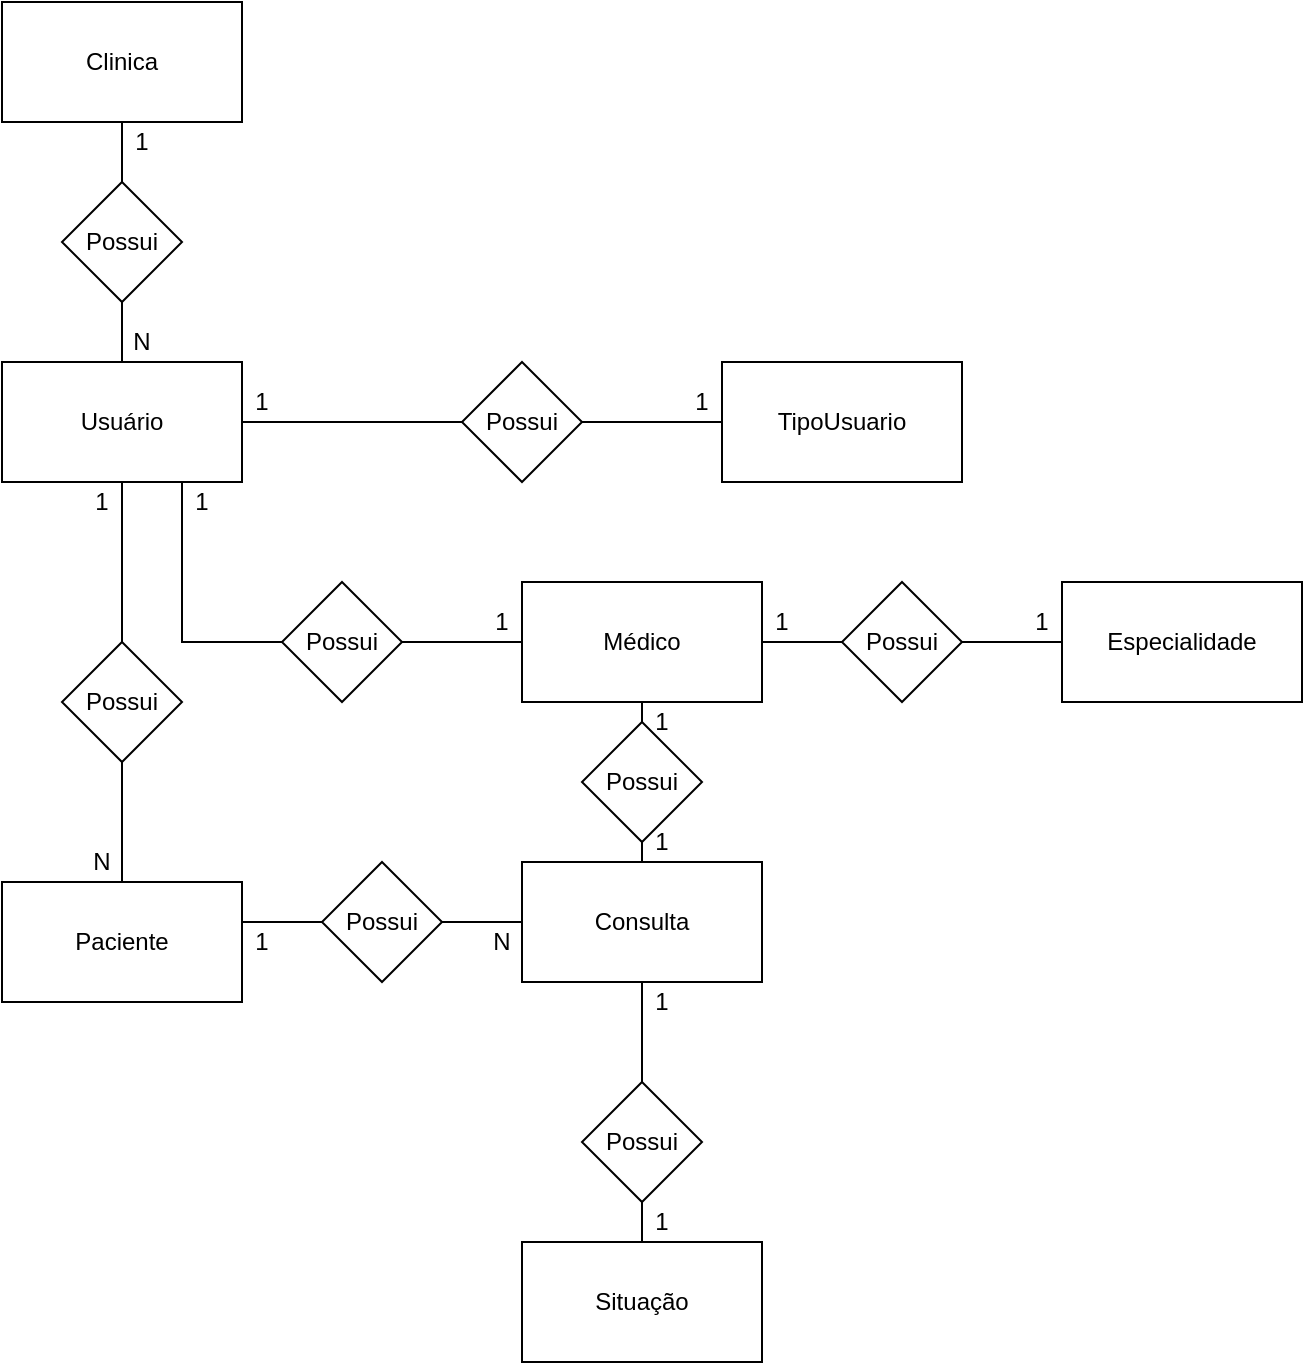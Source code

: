 <mxfile version="12.6.7" type="device"><diagram id="C5RBs43oDa-KdzZeNtuy" name="Page-1"><mxGraphModel dx="1483" dy="829" grid="1" gridSize="10" guides="1" tooltips="1" connect="1" arrows="1" fold="1" page="1" pageScale="1" pageWidth="827" pageHeight="1169" math="0" shadow="0"><root><mxCell id="WIyWlLk6GJQsqaUBKTNV-0"/><mxCell id="WIyWlLk6GJQsqaUBKTNV-1" parent="WIyWlLk6GJQsqaUBKTNV-0"/><mxCell id="hRZzgOvfyBpMR2vGVIrn-12" value="Especialidade" style="rounded=0;whiteSpace=wrap;html=1;" parent="WIyWlLk6GJQsqaUBKTNV-1" vertex="1"><mxGeometry x="640" y="360" width="120" height="60" as="geometry"/></mxCell><mxCell id="hRZzgOvfyBpMR2vGVIrn-44" style="edgeStyle=orthogonalEdgeStyle;rounded=0;orthogonalLoop=1;jettySize=auto;html=1;entryX=0.5;entryY=0;entryDx=0;entryDy=0;endArrow=none;endFill=0;" parent="WIyWlLk6GJQsqaUBKTNV-1" source="hRZzgOvfyBpMR2vGVIrn-21" target="hRZzgOvfyBpMR2vGVIrn-26" edge="1"><mxGeometry relative="1" as="geometry"/></mxCell><mxCell id="hRZzgOvfyBpMR2vGVIrn-21" value="Clinica" style="rounded=0;whiteSpace=wrap;html=1;" parent="WIyWlLk6GJQsqaUBKTNV-1" vertex="1"><mxGeometry x="110" y="70" width="120" height="60" as="geometry"/></mxCell><mxCell id="hRZzgOvfyBpMR2vGVIrn-23" value="Consulta" style="rounded=0;whiteSpace=wrap;html=1;" parent="WIyWlLk6GJQsqaUBKTNV-1" vertex="1"><mxGeometry x="370" y="500" width="120" height="60" as="geometry"/></mxCell><mxCell id="hRZzgOvfyBpMR2vGVIrn-46" style="edgeStyle=orthogonalEdgeStyle;rounded=0;orthogonalLoop=1;jettySize=auto;html=1;entryX=0.5;entryY=0;entryDx=0;entryDy=0;endArrow=none;endFill=0;" parent="WIyWlLk6GJQsqaUBKTNV-1" source="hRZzgOvfyBpMR2vGVIrn-100" target="hRZzgOvfyBpMR2vGVIrn-45" edge="1"><mxGeometry relative="1" as="geometry"/></mxCell><mxCell id="hRZzgOvfyBpMR2vGVIrn-48" style="edgeStyle=orthogonalEdgeStyle;rounded=0;orthogonalLoop=1;jettySize=auto;html=1;entryX=0;entryY=0.5;entryDx=0;entryDy=0;endArrow=none;endFill=0;" parent="WIyWlLk6GJQsqaUBKTNV-1" source="hRZzgOvfyBpMR2vGVIrn-98" target="hRZzgOvfyBpMR2vGVIrn-12" edge="1"><mxGeometry relative="1" as="geometry"/></mxCell><mxCell id="hRZzgOvfyBpMR2vGVIrn-26" value="Usuário" style="rounded=0;whiteSpace=wrap;html=1;" parent="WIyWlLk6GJQsqaUBKTNV-1" vertex="1"><mxGeometry x="110" y="250" width="120" height="60" as="geometry"/></mxCell><mxCell id="hRZzgOvfyBpMR2vGVIrn-43" style="edgeStyle=orthogonalEdgeStyle;rounded=0;orthogonalLoop=1;jettySize=auto;html=1;entryX=0;entryY=0.5;entryDx=0;entryDy=0;endArrow=none;endFill=0;" parent="WIyWlLk6GJQsqaUBKTNV-1" source="hRZzgOvfyBpMR2vGVIrn-104" target="hRZzgOvfyBpMR2vGVIrn-42" edge="1"><mxGeometry relative="1" as="geometry"/></mxCell><mxCell id="hRZzgOvfyBpMR2vGVIrn-49" style="edgeStyle=orthogonalEdgeStyle;rounded=0;orthogonalLoop=1;jettySize=auto;html=1;entryX=0.5;entryY=0;entryDx=0;entryDy=0;endArrow=none;endFill=0;" parent="WIyWlLk6GJQsqaUBKTNV-1" source="hRZzgOvfyBpMR2vGVIrn-27" target="hRZzgOvfyBpMR2vGVIrn-23" edge="1"><mxGeometry relative="1" as="geometry"/></mxCell><mxCell id="hRZzgOvfyBpMR2vGVIrn-50" style="edgeStyle=orthogonalEdgeStyle;rounded=0;orthogonalLoop=1;jettySize=auto;html=1;entryX=0.75;entryY=1;entryDx=0;entryDy=0;endArrow=none;endFill=0;" parent="WIyWlLk6GJQsqaUBKTNV-1" source="hRZzgOvfyBpMR2vGVIrn-102" target="hRZzgOvfyBpMR2vGVIrn-26" edge="1"><mxGeometry relative="1" as="geometry"/></mxCell><mxCell id="hRZzgOvfyBpMR2vGVIrn-114" style="edgeStyle=orthogonalEdgeStyle;rounded=0;orthogonalLoop=1;jettySize=auto;html=1;entryX=1;entryY=0.5;entryDx=0;entryDy=0;endArrow=none;endFill=0;" parent="WIyWlLk6GJQsqaUBKTNV-1" source="hRZzgOvfyBpMR2vGVIrn-27" target="hRZzgOvfyBpMR2vGVIrn-102" edge="1"><mxGeometry relative="1" as="geometry"/></mxCell><mxCell id="hRZzgOvfyBpMR2vGVIrn-27" value="Médico" style="rounded=0;whiteSpace=wrap;html=1;" parent="WIyWlLk6GJQsqaUBKTNV-1" vertex="1"><mxGeometry x="370" y="360" width="120" height="60" as="geometry"/></mxCell><mxCell id="hRZzgOvfyBpMR2vGVIrn-42" value="TipoUsuario" style="rounded=0;whiteSpace=wrap;html=1;" parent="WIyWlLk6GJQsqaUBKTNV-1" vertex="1"><mxGeometry x="470" y="250" width="120" height="60" as="geometry"/></mxCell><mxCell id="hRZzgOvfyBpMR2vGVIrn-47" style="edgeStyle=orthogonalEdgeStyle;rounded=0;orthogonalLoop=1;jettySize=auto;html=1;entryX=0;entryY=0.5;entryDx=0;entryDy=0;endArrow=none;endFill=0;" parent="WIyWlLk6GJQsqaUBKTNV-1" source="hRZzgOvfyBpMR2vGVIrn-45" target="hRZzgOvfyBpMR2vGVIrn-23" edge="1"><mxGeometry relative="1" as="geometry"><Array as="points"><mxPoint x="260" y="530"/><mxPoint x="260" y="530"/></Array></mxGeometry></mxCell><mxCell id="hRZzgOvfyBpMR2vGVIrn-52" style="edgeStyle=orthogonalEdgeStyle;rounded=0;orthogonalLoop=1;jettySize=auto;html=1;entryX=0.5;entryY=0;entryDx=0;entryDy=0;endArrow=none;endFill=0;" parent="WIyWlLk6GJQsqaUBKTNV-1" source="hRZzgOvfyBpMR2vGVIrn-117" target="hRZzgOvfyBpMR2vGVIrn-51" edge="1"><mxGeometry relative="1" as="geometry"/></mxCell><mxCell id="hRZzgOvfyBpMR2vGVIrn-45" value="Paciente" style="rounded=0;whiteSpace=wrap;html=1;" parent="WIyWlLk6GJQsqaUBKTNV-1" vertex="1"><mxGeometry x="110.0" y="510" width="120" height="60" as="geometry"/></mxCell><mxCell id="hRZzgOvfyBpMR2vGVIrn-51" value="Situação" style="rounded=0;whiteSpace=wrap;html=1;" parent="WIyWlLk6GJQsqaUBKTNV-1" vertex="1"><mxGeometry x="370" y="690" width="120" height="60" as="geometry"/></mxCell><mxCell id="hRZzgOvfyBpMR2vGVIrn-53" value="1" style="text;html=1;strokeColor=none;fillColor=none;align=center;verticalAlign=middle;whiteSpace=wrap;rounded=0;" parent="WIyWlLk6GJQsqaUBKTNV-1" vertex="1"><mxGeometry x="170" y="130" width="20" height="20" as="geometry"/></mxCell><mxCell id="hRZzgOvfyBpMR2vGVIrn-70" value="N" style="text;html=1;strokeColor=none;fillColor=none;align=center;verticalAlign=middle;whiteSpace=wrap;rounded=0;" parent="WIyWlLk6GJQsqaUBKTNV-1" vertex="1"><mxGeometry x="170" y="230" width="20" height="20" as="geometry"/></mxCell><mxCell id="hRZzgOvfyBpMR2vGVIrn-81" value="1" style="text;html=1;strokeColor=none;fillColor=none;align=center;verticalAlign=middle;whiteSpace=wrap;rounded=0;" parent="WIyWlLk6GJQsqaUBKTNV-1" vertex="1"><mxGeometry x="200" y="310" width="20" height="20" as="geometry"/></mxCell><mxCell id="hRZzgOvfyBpMR2vGVIrn-82" value="1" style="text;html=1;strokeColor=none;fillColor=none;align=center;verticalAlign=middle;whiteSpace=wrap;rounded=0;" parent="WIyWlLk6GJQsqaUBKTNV-1" vertex="1"><mxGeometry x="350" y="370" width="20" height="20" as="geometry"/></mxCell><mxCell id="hRZzgOvfyBpMR2vGVIrn-86" value="1" style="text;html=1;strokeColor=none;fillColor=none;align=center;verticalAlign=middle;whiteSpace=wrap;rounded=0;" parent="WIyWlLk6GJQsqaUBKTNV-1" vertex="1"><mxGeometry x="230" y="260" width="20" height="20" as="geometry"/></mxCell><mxCell id="hRZzgOvfyBpMR2vGVIrn-87" value="1" style="text;html=1;strokeColor=none;fillColor=none;align=center;verticalAlign=middle;whiteSpace=wrap;rounded=0;" parent="WIyWlLk6GJQsqaUBKTNV-1" vertex="1"><mxGeometry x="620" y="370" width="20" height="20" as="geometry"/></mxCell><mxCell id="hRZzgOvfyBpMR2vGVIrn-88" value="1" style="text;html=1;strokeColor=none;fillColor=none;align=center;verticalAlign=middle;whiteSpace=wrap;rounded=0;" parent="WIyWlLk6GJQsqaUBKTNV-1" vertex="1"><mxGeometry x="150" y="310" width="20" height="20" as="geometry"/></mxCell><mxCell id="hRZzgOvfyBpMR2vGVIrn-89" value="N" style="text;html=1;strokeColor=none;fillColor=none;align=center;verticalAlign=middle;whiteSpace=wrap;rounded=0;" parent="WIyWlLk6GJQsqaUBKTNV-1" vertex="1"><mxGeometry x="150" y="490" width="20" height="20" as="geometry"/></mxCell><mxCell id="hRZzgOvfyBpMR2vGVIrn-90" value="1" style="text;html=1;strokeColor=none;fillColor=none;align=center;verticalAlign=middle;whiteSpace=wrap;rounded=0;" parent="WIyWlLk6GJQsqaUBKTNV-1" vertex="1"><mxGeometry x="430" y="420" width="20" height="20" as="geometry"/></mxCell><mxCell id="hRZzgOvfyBpMR2vGVIrn-91" value="1" style="text;html=1;strokeColor=none;fillColor=none;align=center;verticalAlign=middle;whiteSpace=wrap;rounded=0;" parent="WIyWlLk6GJQsqaUBKTNV-1" vertex="1"><mxGeometry x="430" y="480" width="20" height="20" as="geometry"/></mxCell><mxCell id="hRZzgOvfyBpMR2vGVIrn-92" value="1" style="text;html=1;strokeColor=none;fillColor=none;align=center;verticalAlign=middle;whiteSpace=wrap;rounded=0;" parent="WIyWlLk6GJQsqaUBKTNV-1" vertex="1"><mxGeometry x="230" y="530" width="20" height="20" as="geometry"/></mxCell><mxCell id="hRZzgOvfyBpMR2vGVIrn-95" value="1" style="text;html=1;strokeColor=none;fillColor=none;align=center;verticalAlign=middle;whiteSpace=wrap;rounded=0;" parent="WIyWlLk6GJQsqaUBKTNV-1" vertex="1"><mxGeometry x="430" y="670" width="20" height="20" as="geometry"/></mxCell><mxCell id="hRZzgOvfyBpMR2vGVIrn-96" value="Possui" style="rhombus;whiteSpace=wrap;html=1;" parent="WIyWlLk6GJQsqaUBKTNV-1" vertex="1"><mxGeometry x="140" y="160" width="60" height="60" as="geometry"/></mxCell><mxCell id="hRZzgOvfyBpMR2vGVIrn-97" value="N" style="text;html=1;strokeColor=none;fillColor=none;align=center;verticalAlign=middle;whiteSpace=wrap;rounded=0;" parent="WIyWlLk6GJQsqaUBKTNV-1" vertex="1"><mxGeometry x="350" y="530" width="20" height="20" as="geometry"/></mxCell><mxCell id="OWAPwRIDPHw__VurH109-12" style="edgeStyle=orthogonalEdgeStyle;rounded=0;orthogonalLoop=1;jettySize=auto;html=1;endArrow=none;endFill=0;" edge="1" parent="WIyWlLk6GJQsqaUBKTNV-1" source="hRZzgOvfyBpMR2vGVIrn-98" target="hRZzgOvfyBpMR2vGVIrn-27"><mxGeometry relative="1" as="geometry"/></mxCell><mxCell id="hRZzgOvfyBpMR2vGVIrn-98" value="Possui" style="rhombus;whiteSpace=wrap;html=1;" parent="WIyWlLk6GJQsqaUBKTNV-1" vertex="1"><mxGeometry x="530" y="360" width="60" height="60" as="geometry"/></mxCell><mxCell id="hRZzgOvfyBpMR2vGVIrn-100" value="Possui" style="rhombus;whiteSpace=wrap;html=1;" parent="WIyWlLk6GJQsqaUBKTNV-1" vertex="1"><mxGeometry x="140" y="390" width="60" height="60" as="geometry"/></mxCell><mxCell id="hRZzgOvfyBpMR2vGVIrn-101" style="edgeStyle=orthogonalEdgeStyle;rounded=0;orthogonalLoop=1;jettySize=auto;html=1;entryX=0.5;entryY=0;entryDx=0;entryDy=0;endArrow=none;endFill=0;" parent="WIyWlLk6GJQsqaUBKTNV-1" source="hRZzgOvfyBpMR2vGVIrn-26" target="hRZzgOvfyBpMR2vGVIrn-100" edge="1"><mxGeometry relative="1" as="geometry"><mxPoint x="170" y="310" as="sourcePoint"/><mxPoint x="170" y="470" as="targetPoint"/></mxGeometry></mxCell><mxCell id="hRZzgOvfyBpMR2vGVIrn-102" value="Possui" style="rhombus;whiteSpace=wrap;html=1;" parent="WIyWlLk6GJQsqaUBKTNV-1" vertex="1"><mxGeometry x="250" y="360" width="60" height="60" as="geometry"/></mxCell><mxCell id="OWAPwRIDPHw__VurH109-18" style="edgeStyle=orthogonalEdgeStyle;rounded=0;orthogonalLoop=1;jettySize=auto;html=1;endArrow=none;endFill=0;" edge="1" parent="WIyWlLk6GJQsqaUBKTNV-1" source="hRZzgOvfyBpMR2vGVIrn-104" target="hRZzgOvfyBpMR2vGVIrn-26"><mxGeometry relative="1" as="geometry"/></mxCell><mxCell id="hRZzgOvfyBpMR2vGVIrn-104" value="Possui" style="rhombus;whiteSpace=wrap;html=1;" parent="WIyWlLk6GJQsqaUBKTNV-1" vertex="1"><mxGeometry x="340" y="250" width="60" height="60" as="geometry"/></mxCell><mxCell id="hRZzgOvfyBpMR2vGVIrn-116" value="1" style="text;html=1;strokeColor=none;fillColor=none;align=center;verticalAlign=middle;whiteSpace=wrap;rounded=0;" parent="WIyWlLk6GJQsqaUBKTNV-1" vertex="1"><mxGeometry x="430" y="560" width="20" height="20" as="geometry"/></mxCell><mxCell id="OWAPwRIDPHw__VurH109-17" style="edgeStyle=orthogonalEdgeStyle;rounded=0;orthogonalLoop=1;jettySize=auto;html=1;endArrow=none;endFill=0;" edge="1" parent="WIyWlLk6GJQsqaUBKTNV-1" source="hRZzgOvfyBpMR2vGVIrn-117" target="hRZzgOvfyBpMR2vGVIrn-23"><mxGeometry relative="1" as="geometry"/></mxCell><mxCell id="hRZzgOvfyBpMR2vGVIrn-117" value="Possui" style="rhombus;whiteSpace=wrap;html=1;" parent="WIyWlLk6GJQsqaUBKTNV-1" vertex="1"><mxGeometry x="400" y="610" width="60" height="60" as="geometry"/></mxCell><mxCell id="hRZzgOvfyBpMR2vGVIrn-119" value="Possui" style="rhombus;whiteSpace=wrap;html=1;" parent="WIyWlLk6GJQsqaUBKTNV-1" vertex="1"><mxGeometry x="400" y="430" width="60" height="60" as="geometry"/></mxCell><mxCell id="OWAPwRIDPHw__VurH109-11" value="1" style="text;html=1;strokeColor=none;fillColor=none;align=center;verticalAlign=middle;whiteSpace=wrap;rounded=0;" vertex="1" parent="WIyWlLk6GJQsqaUBKTNV-1"><mxGeometry x="450" y="260" width="20" height="20" as="geometry"/></mxCell><mxCell id="OWAPwRIDPHw__VurH109-13" style="edgeStyle=orthogonalEdgeStyle;rounded=0;orthogonalLoop=1;jettySize=auto;html=1;exitX=0.5;exitY=1;exitDx=0;exitDy=0;entryX=0.75;entryY=1;entryDx=0;entryDy=0;endArrow=none;endFill=0;" edge="1" parent="WIyWlLk6GJQsqaUBKTNV-1" source="hRZzgOvfyBpMR2vGVIrn-87" target="hRZzgOvfyBpMR2vGVIrn-87"><mxGeometry relative="1" as="geometry"/></mxCell><mxCell id="OWAPwRIDPHw__VurH109-14" value="1" style="text;html=1;strokeColor=none;fillColor=none;align=center;verticalAlign=middle;whiteSpace=wrap;rounded=0;" vertex="1" parent="WIyWlLk6GJQsqaUBKTNV-1"><mxGeometry x="490" y="370" width="20" height="20" as="geometry"/></mxCell><mxCell id="OWAPwRIDPHw__VurH109-15" value="Possui" style="rhombus;whiteSpace=wrap;html=1;" vertex="1" parent="WIyWlLk6GJQsqaUBKTNV-1"><mxGeometry x="270" y="500" width="60" height="60" as="geometry"/></mxCell></root></mxGraphModel></diagram></mxfile>